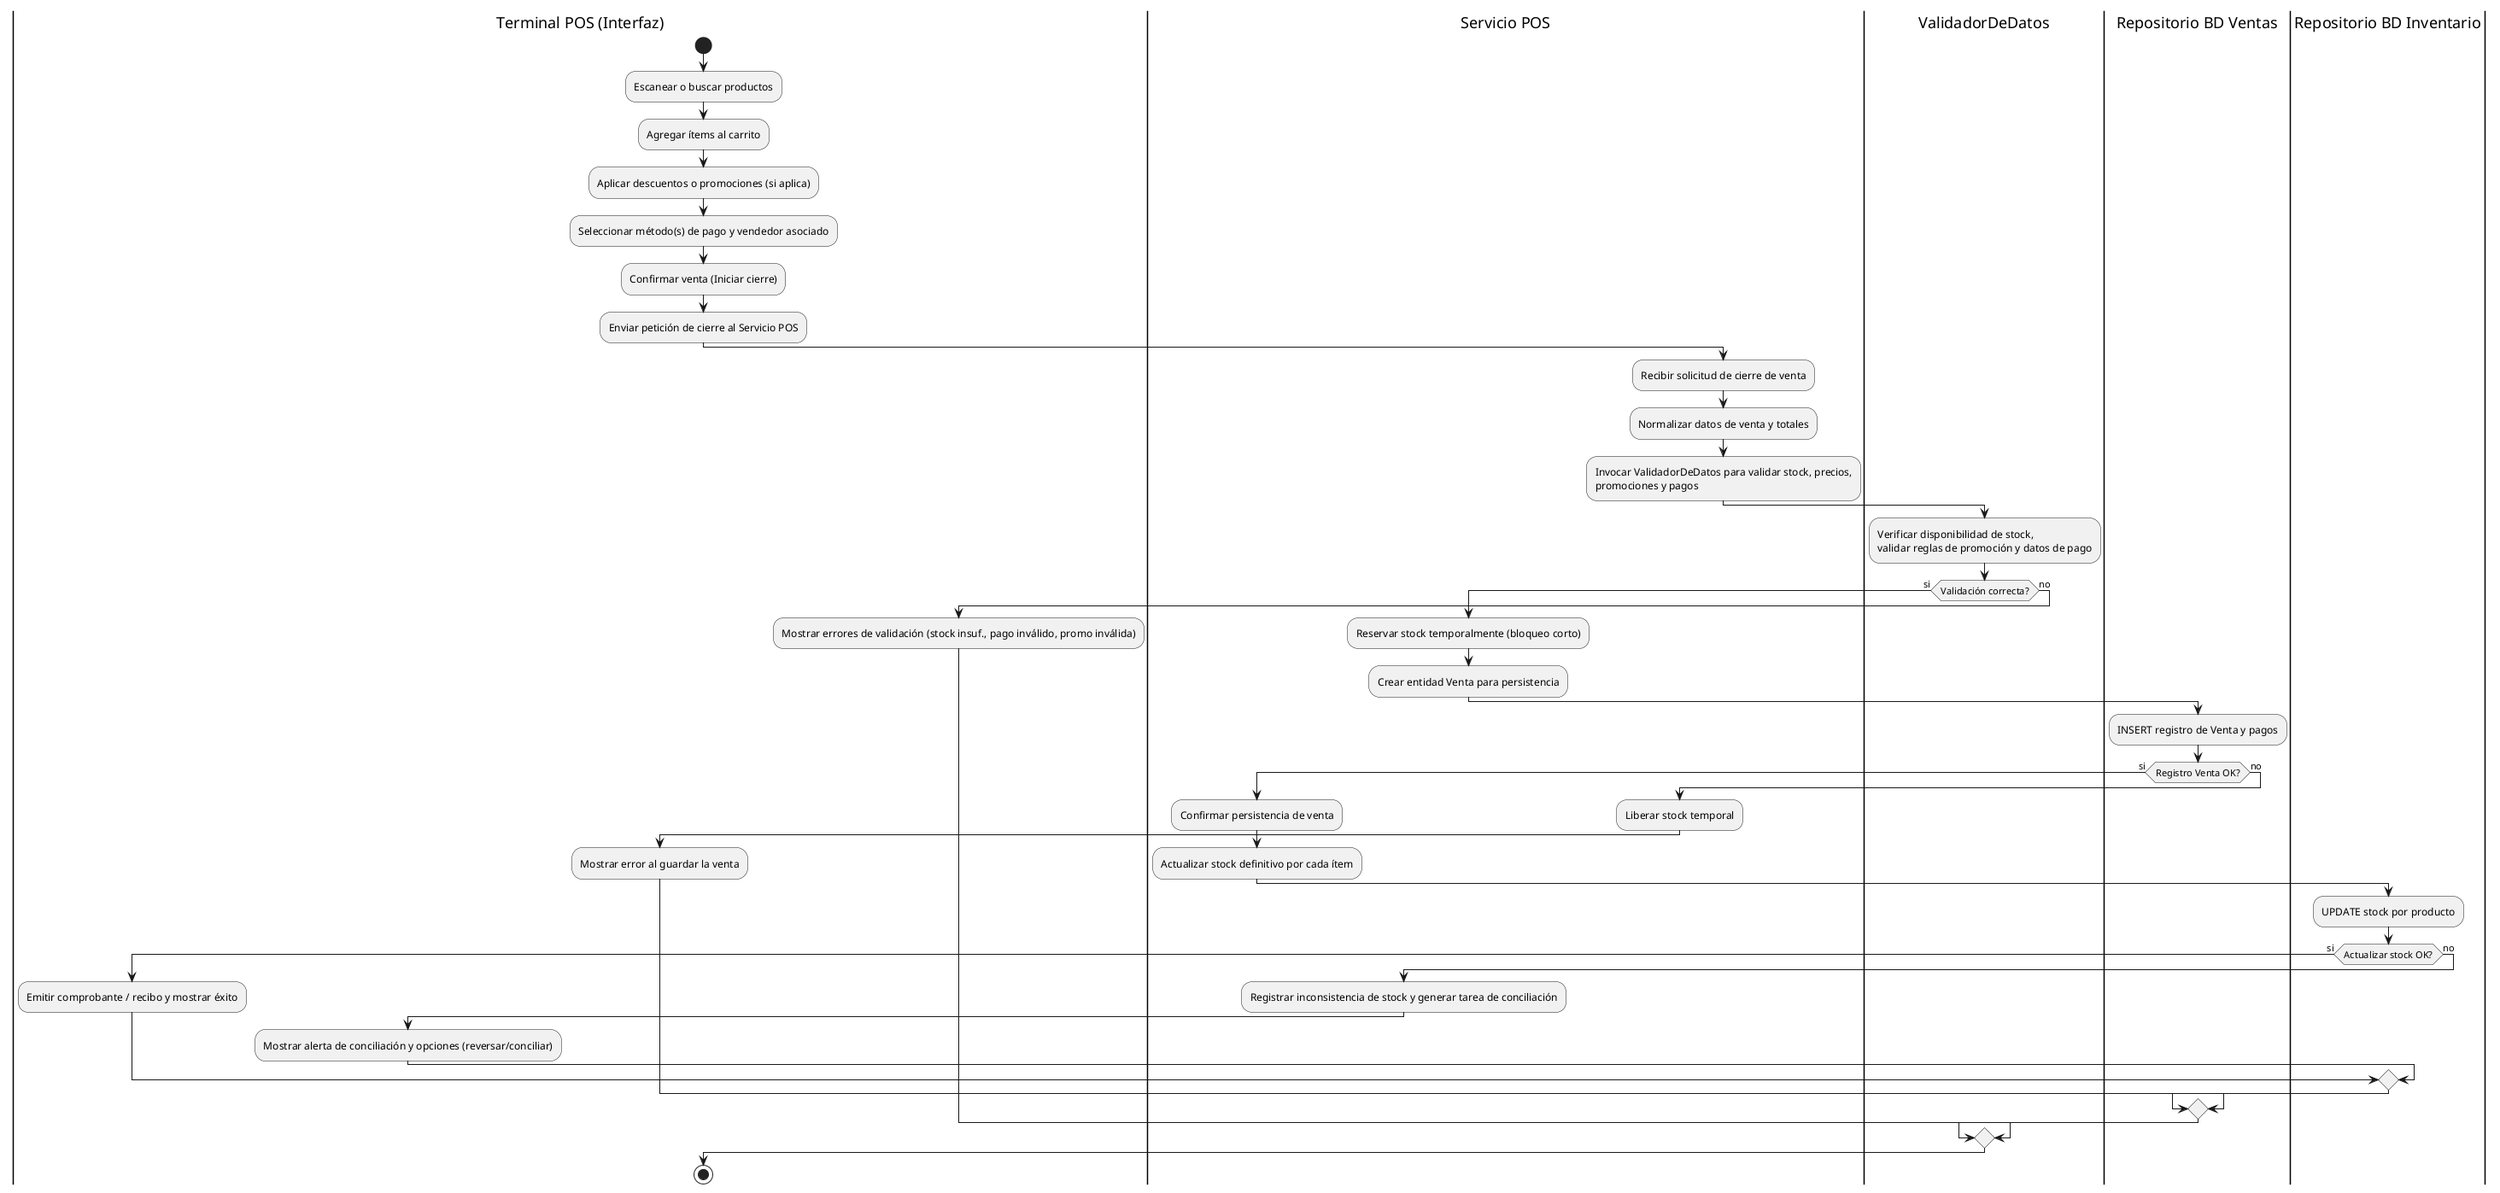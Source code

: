 @startuml
|Terminal POS (Interfaz)|
start
:Escanear o buscar productos;
:Agregar ítems al carrito;
:Aplicar descuentos o promociones (si aplica);
:Seleccionar método(s) de pago y vendedor asociado;
:Confirmar venta (Iniciar cierre);
:Enviar petición de cierre al Servicio POS;
|Servicio POS|
:Recibir solicitud de cierre de venta;
:Normalizar datos de venta y totales;
:Invocar ValidadorDeDatos para validar stock, precios,\npromociones y pagos;
|ValidadorDeDatos|
:Verificar disponibilidad de stock,\nvalidar reglas de promoción y datos de pago;
if (Validación correcta?) then (si)
  |Servicio POS|
  :Reservar stock temporalmente (bloqueo corto);
  :Crear entidad Venta para persistencia;
  |Repositorio BD Ventas|
  :INSERT registro de Venta y pagos;
  if (Registro Venta OK?) then (si)
    |Servicio POS|
    :Confirmar persistencia de venta;
    :Actualizar stock definitivo por cada ítem;
    |Repositorio BD Inventario|
    :UPDATE stock por producto;
    if (Actualizar stock OK?) then (si)
      |Terminal POS (Interfaz)|
      :Emitir comprobante / recibo y mostrar éxito;
    else (no)
      |Servicio POS|
      :Registrar inconsistencia de stock y generar tarea de conciliación;
      |Terminal POS (Interfaz)|
      :Mostrar alerta de conciliación y opciones (reversar/conciliar);
    endif
  else (no)
    |Servicio POS|
    :Liberar stock temporal;
    |Terminal POS (Interfaz)|
    :Mostrar error al guardar la venta;
  endif
else (no)
  |Terminal POS (Interfaz)|
  :Mostrar errores de validación (stock insuf., pago inválido, promo inválida);
endif
stop
@enduml
